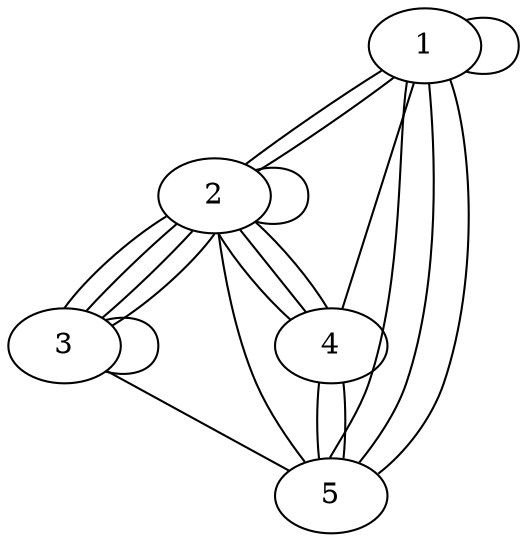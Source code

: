 graph graphname {
1;
2;
3;
4;
5;
1 -- 1;
1 -- 2;
1 -- 2;
1 -- 4;
1 -- 5;
1 -- 5;
1 -- 5;
2 -- 2;
2 -- 3;
2 -- 3;
2 -- 3;
2 -- 3;
2 -- 4;
2 -- 4;
2 -- 4;
2 -- 5;
3 -- 3;
3 -- 5;
4 -- 5;
4 -- 5;
}